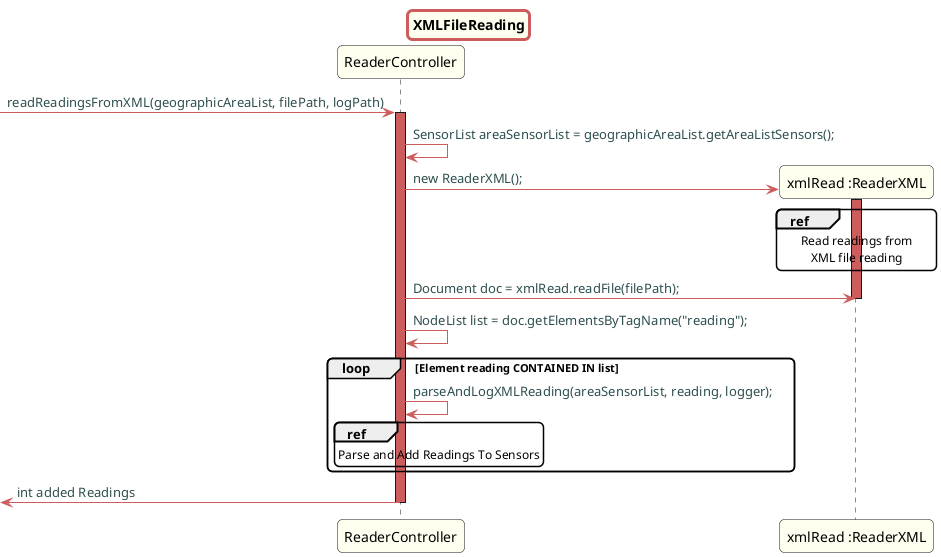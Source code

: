 @startuml

skinparam titleBorderRoundCorner 10
skinparam titleBorderThickness 3
skinparam titleBorderColor indianred
skinparam titleBackgroundColor ivory
skinparam FontName quicksand

skinparam actor {
  BorderColor indianred
  }

skinparam sequence {
  LifeLineBackgroundColor indianred
  ParticipantBackgroundColor ivory
}

skinparam roundcorner 10

skinparam component {
  arrowThickness 1
  ArrowFontName Verdana
  ArrowColor indianred
  ArrowFontColor darkslategrey
}



title XMLFileReading
-> ReaderController: readReadingsFromXML(geographicAreaList, filePath, logPath)
activate ReaderController

ReaderController -> ReaderController: SensorList areaSensorList = geographicAreaList.getAreaListSensors();
create "xmlRead :ReaderXML"
ReaderController -> "xmlRead :ReaderXML": new ReaderXML();
activate "xmlRead :ReaderXML"
ref over "xmlRead :ReaderXML"
Read readings from
XML file reading
end ref
ReaderController -> "xmlRead :ReaderXML": Document doc = xmlRead.readFile(filePath);
deactivate "xmlRead :ReaderXML"

ReaderController -> ReaderController: NodeList list = doc.getElementsByTagName("reading");

loop  Element reading CONTAINED IN list
ReaderController -> ReaderController: parseAndLogXMLReading(areaSensorList, reading, logger);
ref over ReaderController
Parse and Add Readings To Sensors
end ref

end

<- ReaderController: int added Readings
deactivate "ReaderController"

@enduml